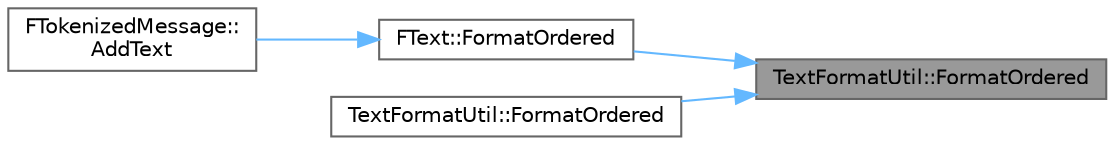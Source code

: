 digraph "TextFormatUtil::FormatOrdered"
{
 // INTERACTIVE_SVG=YES
 // LATEX_PDF_SIZE
  bgcolor="transparent";
  edge [fontname=Helvetica,fontsize=10,labelfontname=Helvetica,labelfontsize=10];
  node [fontname=Helvetica,fontsize=10,shape=box,height=0.2,width=0.4];
  rankdir="RL";
  Node1 [id="Node000001",label="TextFormatUtil::FormatOrdered",height=0.2,width=0.4,color="gray40", fillcolor="grey60", style="filled", fontcolor="black",tooltip=" "];
  Node1 -> Node2 [id="edge1_Node000001_Node000002",dir="back",color="steelblue1",style="solid",tooltip=" "];
  Node2 [id="Node000002",label="FText::FormatOrdered",height=0.2,width=0.4,color="grey40", fillcolor="white", style="filled",URL="$d0/dcb/classFText.html#a0afbb478d17519e3ce8428847a1fbe5d",tooltip="Format the given list of variadic values as ordered arguments within the given format pattern."];
  Node2 -> Node3 [id="edge2_Node000002_Node000003",dir="back",color="steelblue1",style="solid",tooltip=" "];
  Node3 [id="Node000003",label="FTokenizedMessage::\lAddText",height=0.2,width=0.4,color="grey40", fillcolor="white", style="filled",URL="$dc/dce/classFTokenizedMessage.html#a3818a8af16a25d998007b940f5e51cf0",tooltip="Adds a text token to a message as by calling FText::FormatOrdered."];
  Node1 -> Node4 [id="edge3_Node000001_Node000004",dir="back",color="steelblue1",style="solid",tooltip=" "];
  Node4 [id="Node000004",label="TextFormatUtil::FormatOrdered",height=0.2,width=0.4,color="grey40", fillcolor="white", style="filled",URL="$d7/d36/namespaceTextFormatUtil.html#a7bd231ae67f92786d9a6f83662ae8664",tooltip=" "];
}
